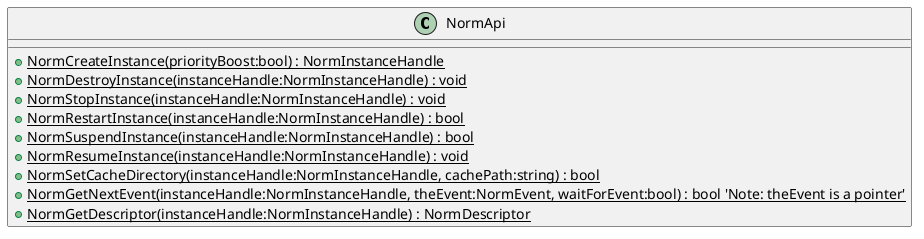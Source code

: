 @startuml
class NormApi {
    'TODO: Add static methods for each method in normApi.h
    {static} + NormCreateInstance(priorityBoost:bool) : NormInstanceHandle
    {static} + NormDestroyInstance(instanceHandle:NormInstanceHandle) : void
    {static} + NormStopInstance(instanceHandle:NormInstanceHandle) : void
    {static} + NormRestartInstance(instanceHandle:NormInstanceHandle) : bool
    {static} + NormSuspendInstance(instanceHandle:NormInstanceHandle) : bool
    {static} + NormResumeInstance(instanceHandle:NormInstanceHandle) : void
    {static} + NormSetCacheDirectory(instanceHandle:NormInstanceHandle, cachePath:string) : bool
    {static} + NormGetNextEvent(instanceHandle:NormInstanceHandle, theEvent:NormEvent, waitForEvent:bool) : bool 'Note: theEvent is a pointer'
    {static} + NormGetDescriptor(instanceHandle:NormInstanceHandle) : NormDescriptor
}
@enduml